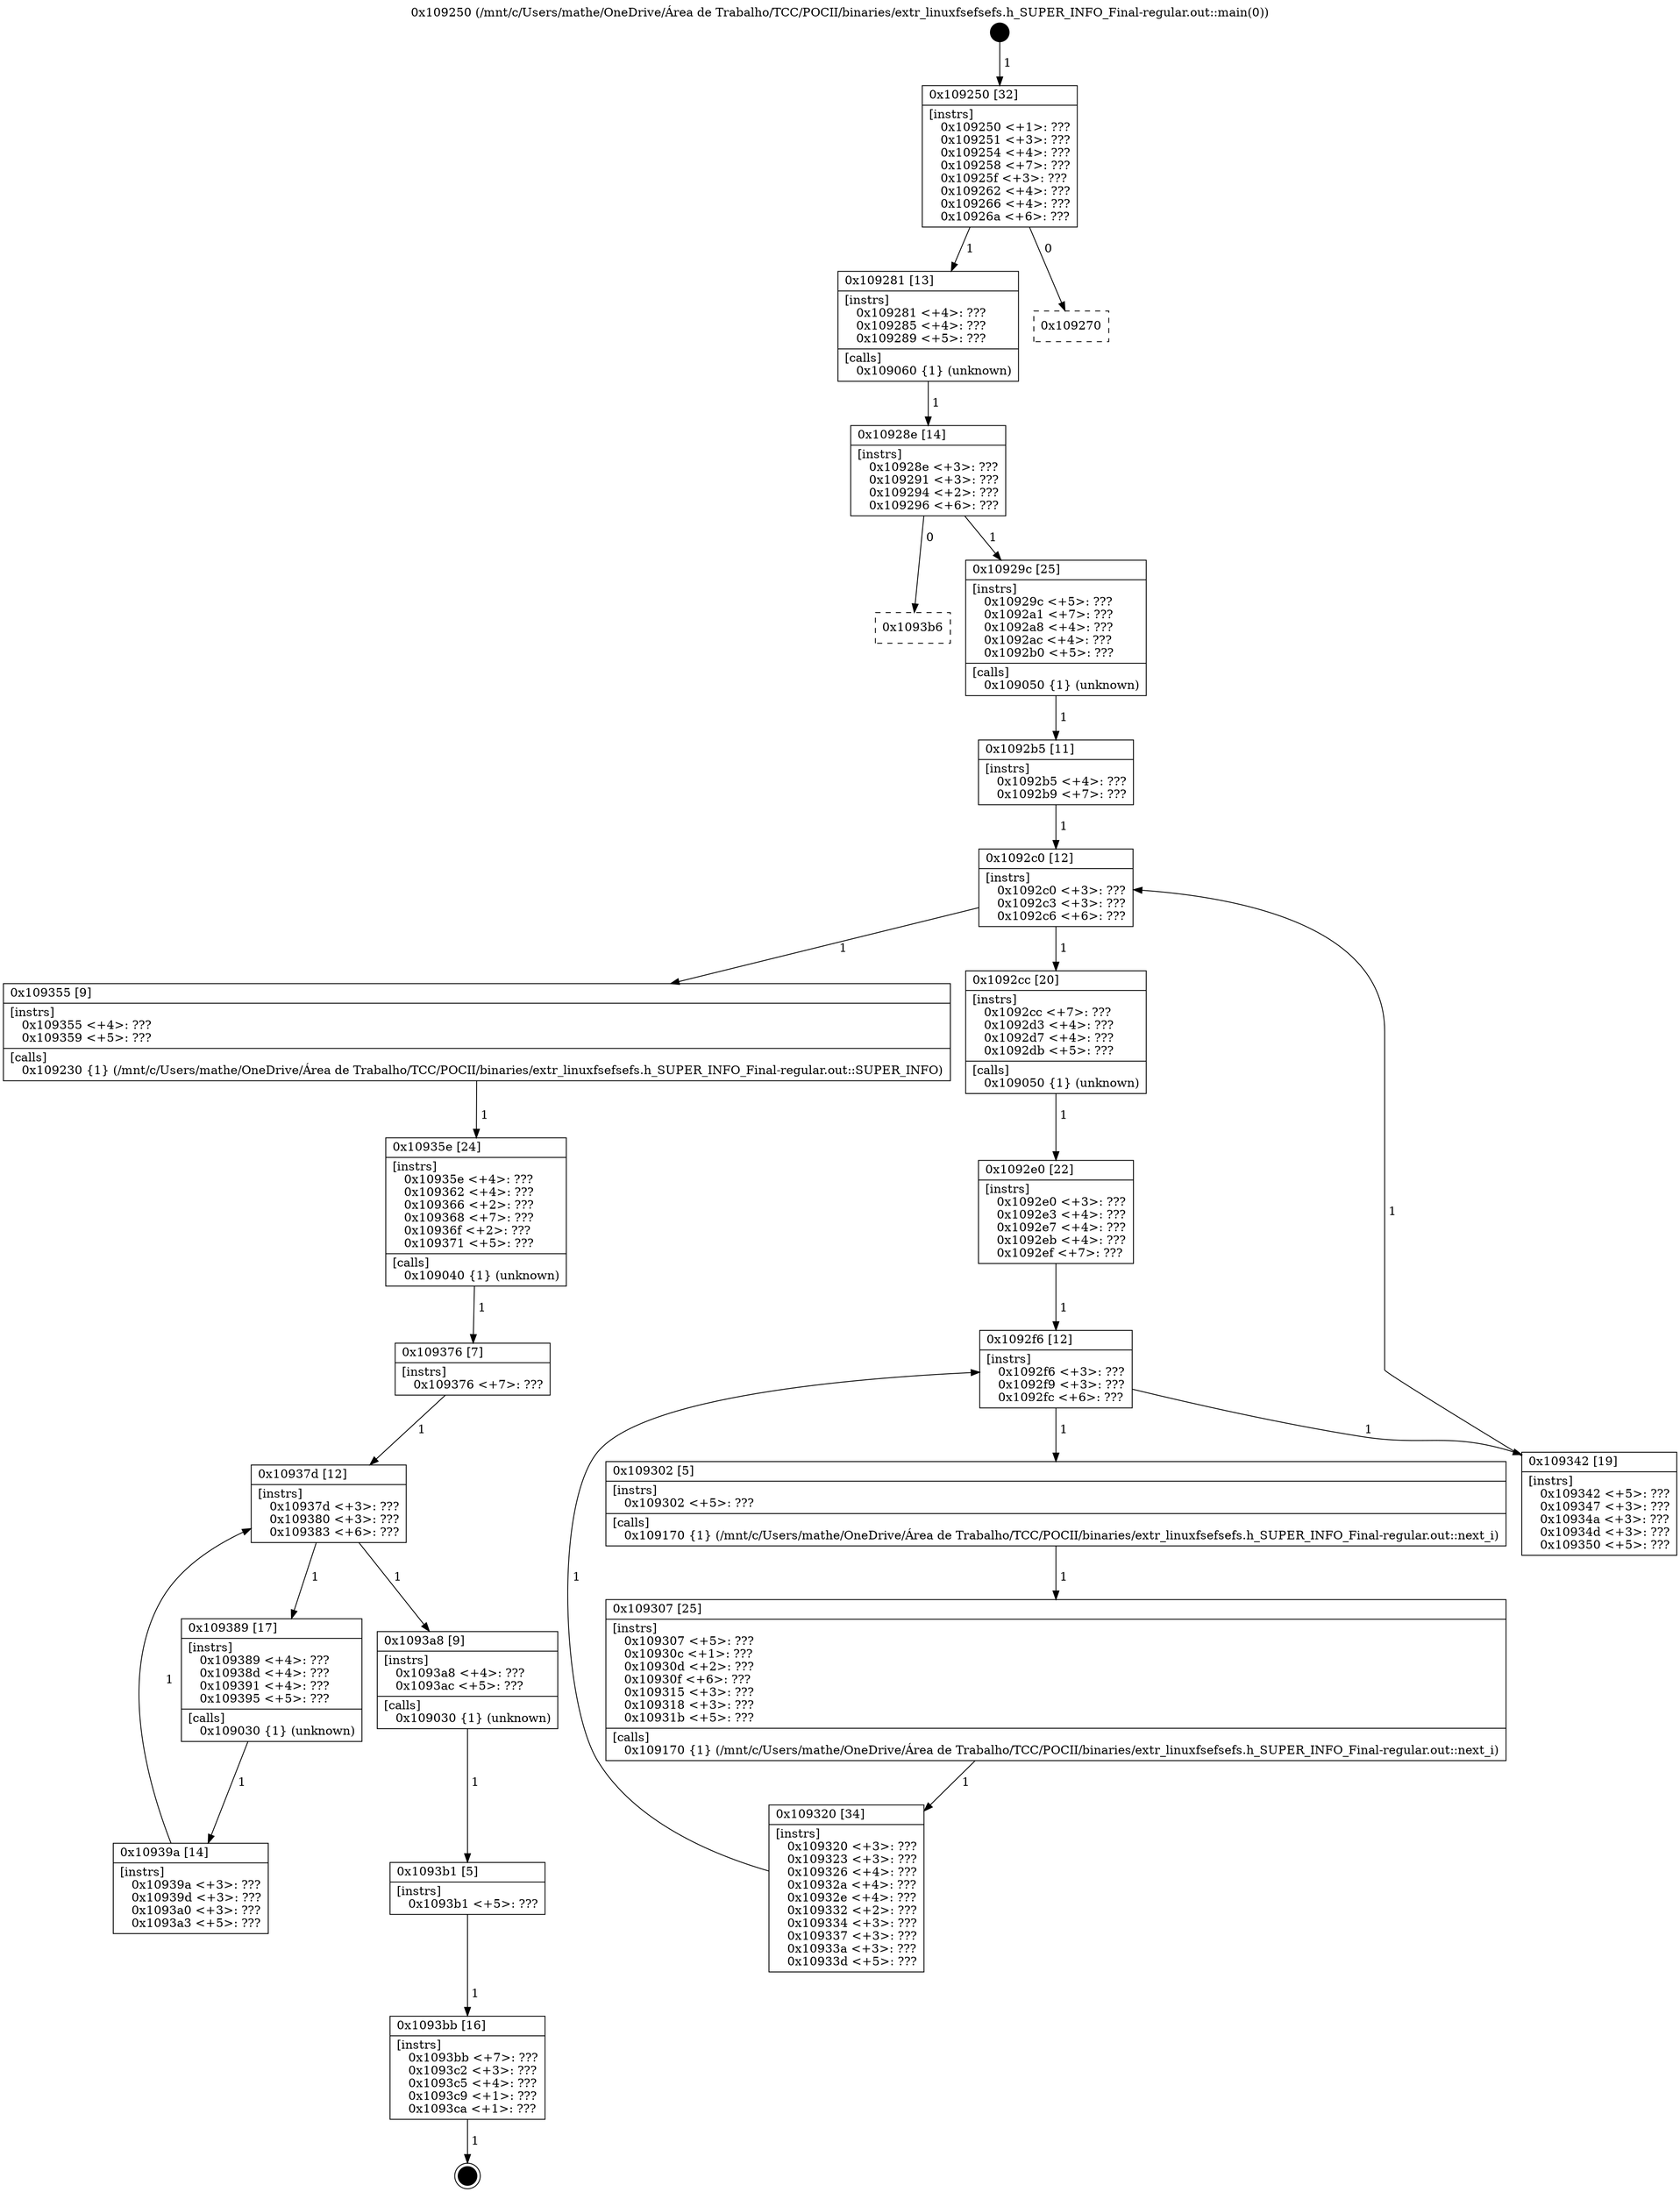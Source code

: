 digraph "0x109250" {
  label = "0x109250 (/mnt/c/Users/mathe/OneDrive/Área de Trabalho/TCC/POCII/binaries/extr_linuxfsefsefs.h_SUPER_INFO_Final-regular.out::main(0))"
  labelloc = "t"
  node[shape=record]

  Entry [label="",width=0.3,height=0.3,shape=circle,fillcolor=black,style=filled]
  "0x109250" [label="{
     0x109250 [32]\l
     | [instrs]\l
     &nbsp;&nbsp;0x109250 \<+1\>: ???\l
     &nbsp;&nbsp;0x109251 \<+3\>: ???\l
     &nbsp;&nbsp;0x109254 \<+4\>: ???\l
     &nbsp;&nbsp;0x109258 \<+7\>: ???\l
     &nbsp;&nbsp;0x10925f \<+3\>: ???\l
     &nbsp;&nbsp;0x109262 \<+4\>: ???\l
     &nbsp;&nbsp;0x109266 \<+4\>: ???\l
     &nbsp;&nbsp;0x10926a \<+6\>: ???\l
  }"]
  "0x109281" [label="{
     0x109281 [13]\l
     | [instrs]\l
     &nbsp;&nbsp;0x109281 \<+4\>: ???\l
     &nbsp;&nbsp;0x109285 \<+4\>: ???\l
     &nbsp;&nbsp;0x109289 \<+5\>: ???\l
     | [calls]\l
     &nbsp;&nbsp;0x109060 \{1\} (unknown)\l
  }"]
  "0x109270" [label="{
     0x109270\l
  }", style=dashed]
  "0x10928e" [label="{
     0x10928e [14]\l
     | [instrs]\l
     &nbsp;&nbsp;0x10928e \<+3\>: ???\l
     &nbsp;&nbsp;0x109291 \<+3\>: ???\l
     &nbsp;&nbsp;0x109294 \<+2\>: ???\l
     &nbsp;&nbsp;0x109296 \<+6\>: ???\l
  }"]
  "0x1093b6" [label="{
     0x1093b6\l
  }", style=dashed]
  "0x10929c" [label="{
     0x10929c [25]\l
     | [instrs]\l
     &nbsp;&nbsp;0x10929c \<+5\>: ???\l
     &nbsp;&nbsp;0x1092a1 \<+7\>: ???\l
     &nbsp;&nbsp;0x1092a8 \<+4\>: ???\l
     &nbsp;&nbsp;0x1092ac \<+4\>: ???\l
     &nbsp;&nbsp;0x1092b0 \<+5\>: ???\l
     | [calls]\l
     &nbsp;&nbsp;0x109050 \{1\} (unknown)\l
  }"]
  Exit [label="",width=0.3,height=0.3,shape=circle,fillcolor=black,style=filled,peripheries=2]
  "0x1092c0" [label="{
     0x1092c0 [12]\l
     | [instrs]\l
     &nbsp;&nbsp;0x1092c0 \<+3\>: ???\l
     &nbsp;&nbsp;0x1092c3 \<+3\>: ???\l
     &nbsp;&nbsp;0x1092c6 \<+6\>: ???\l
  }"]
  "0x109355" [label="{
     0x109355 [9]\l
     | [instrs]\l
     &nbsp;&nbsp;0x109355 \<+4\>: ???\l
     &nbsp;&nbsp;0x109359 \<+5\>: ???\l
     | [calls]\l
     &nbsp;&nbsp;0x109230 \{1\} (/mnt/c/Users/mathe/OneDrive/Área de Trabalho/TCC/POCII/binaries/extr_linuxfsefsefs.h_SUPER_INFO_Final-regular.out::SUPER_INFO)\l
  }"]
  "0x1092cc" [label="{
     0x1092cc [20]\l
     | [instrs]\l
     &nbsp;&nbsp;0x1092cc \<+7\>: ???\l
     &nbsp;&nbsp;0x1092d3 \<+4\>: ???\l
     &nbsp;&nbsp;0x1092d7 \<+4\>: ???\l
     &nbsp;&nbsp;0x1092db \<+5\>: ???\l
     | [calls]\l
     &nbsp;&nbsp;0x109050 \{1\} (unknown)\l
  }"]
  "0x1092f6" [label="{
     0x1092f6 [12]\l
     | [instrs]\l
     &nbsp;&nbsp;0x1092f6 \<+3\>: ???\l
     &nbsp;&nbsp;0x1092f9 \<+3\>: ???\l
     &nbsp;&nbsp;0x1092fc \<+6\>: ???\l
  }"]
  "0x109342" [label="{
     0x109342 [19]\l
     | [instrs]\l
     &nbsp;&nbsp;0x109342 \<+5\>: ???\l
     &nbsp;&nbsp;0x109347 \<+3\>: ???\l
     &nbsp;&nbsp;0x10934a \<+3\>: ???\l
     &nbsp;&nbsp;0x10934d \<+3\>: ???\l
     &nbsp;&nbsp;0x109350 \<+5\>: ???\l
  }"]
  "0x109302" [label="{
     0x109302 [5]\l
     | [instrs]\l
     &nbsp;&nbsp;0x109302 \<+5\>: ???\l
     | [calls]\l
     &nbsp;&nbsp;0x109170 \{1\} (/mnt/c/Users/mathe/OneDrive/Área de Trabalho/TCC/POCII/binaries/extr_linuxfsefsefs.h_SUPER_INFO_Final-regular.out::next_i)\l
  }"]
  "0x109307" [label="{
     0x109307 [25]\l
     | [instrs]\l
     &nbsp;&nbsp;0x109307 \<+5\>: ???\l
     &nbsp;&nbsp;0x10930c \<+1\>: ???\l
     &nbsp;&nbsp;0x10930d \<+2\>: ???\l
     &nbsp;&nbsp;0x10930f \<+6\>: ???\l
     &nbsp;&nbsp;0x109315 \<+3\>: ???\l
     &nbsp;&nbsp;0x109318 \<+3\>: ???\l
     &nbsp;&nbsp;0x10931b \<+5\>: ???\l
     | [calls]\l
     &nbsp;&nbsp;0x109170 \{1\} (/mnt/c/Users/mathe/OneDrive/Área de Trabalho/TCC/POCII/binaries/extr_linuxfsefsefs.h_SUPER_INFO_Final-regular.out::next_i)\l
  }"]
  "0x109320" [label="{
     0x109320 [34]\l
     | [instrs]\l
     &nbsp;&nbsp;0x109320 \<+3\>: ???\l
     &nbsp;&nbsp;0x109323 \<+3\>: ???\l
     &nbsp;&nbsp;0x109326 \<+4\>: ???\l
     &nbsp;&nbsp;0x10932a \<+4\>: ???\l
     &nbsp;&nbsp;0x10932e \<+4\>: ???\l
     &nbsp;&nbsp;0x109332 \<+2\>: ???\l
     &nbsp;&nbsp;0x109334 \<+3\>: ???\l
     &nbsp;&nbsp;0x109337 \<+3\>: ???\l
     &nbsp;&nbsp;0x10933a \<+3\>: ???\l
     &nbsp;&nbsp;0x10933d \<+5\>: ???\l
  }"]
  "0x1092e0" [label="{
     0x1092e0 [22]\l
     | [instrs]\l
     &nbsp;&nbsp;0x1092e0 \<+3\>: ???\l
     &nbsp;&nbsp;0x1092e3 \<+4\>: ???\l
     &nbsp;&nbsp;0x1092e7 \<+4\>: ???\l
     &nbsp;&nbsp;0x1092eb \<+4\>: ???\l
     &nbsp;&nbsp;0x1092ef \<+7\>: ???\l
  }"]
  "0x1093bb" [label="{
     0x1093bb [16]\l
     | [instrs]\l
     &nbsp;&nbsp;0x1093bb \<+7\>: ???\l
     &nbsp;&nbsp;0x1093c2 \<+3\>: ???\l
     &nbsp;&nbsp;0x1093c5 \<+4\>: ???\l
     &nbsp;&nbsp;0x1093c9 \<+1\>: ???\l
     &nbsp;&nbsp;0x1093ca \<+1\>: ???\l
  }"]
  "0x1092b5" [label="{
     0x1092b5 [11]\l
     | [instrs]\l
     &nbsp;&nbsp;0x1092b5 \<+4\>: ???\l
     &nbsp;&nbsp;0x1092b9 \<+7\>: ???\l
  }"]
  "0x10935e" [label="{
     0x10935e [24]\l
     | [instrs]\l
     &nbsp;&nbsp;0x10935e \<+4\>: ???\l
     &nbsp;&nbsp;0x109362 \<+4\>: ???\l
     &nbsp;&nbsp;0x109366 \<+2\>: ???\l
     &nbsp;&nbsp;0x109368 \<+7\>: ???\l
     &nbsp;&nbsp;0x10936f \<+2\>: ???\l
     &nbsp;&nbsp;0x109371 \<+5\>: ???\l
     | [calls]\l
     &nbsp;&nbsp;0x109040 \{1\} (unknown)\l
  }"]
  "0x10937d" [label="{
     0x10937d [12]\l
     | [instrs]\l
     &nbsp;&nbsp;0x10937d \<+3\>: ???\l
     &nbsp;&nbsp;0x109380 \<+3\>: ???\l
     &nbsp;&nbsp;0x109383 \<+6\>: ???\l
  }"]
  "0x1093a8" [label="{
     0x1093a8 [9]\l
     | [instrs]\l
     &nbsp;&nbsp;0x1093a8 \<+4\>: ???\l
     &nbsp;&nbsp;0x1093ac \<+5\>: ???\l
     | [calls]\l
     &nbsp;&nbsp;0x109030 \{1\} (unknown)\l
  }"]
  "0x109389" [label="{
     0x109389 [17]\l
     | [instrs]\l
     &nbsp;&nbsp;0x109389 \<+4\>: ???\l
     &nbsp;&nbsp;0x10938d \<+4\>: ???\l
     &nbsp;&nbsp;0x109391 \<+4\>: ???\l
     &nbsp;&nbsp;0x109395 \<+5\>: ???\l
     | [calls]\l
     &nbsp;&nbsp;0x109030 \{1\} (unknown)\l
  }"]
  "0x10939a" [label="{
     0x10939a [14]\l
     | [instrs]\l
     &nbsp;&nbsp;0x10939a \<+3\>: ???\l
     &nbsp;&nbsp;0x10939d \<+3\>: ???\l
     &nbsp;&nbsp;0x1093a0 \<+3\>: ???\l
     &nbsp;&nbsp;0x1093a3 \<+5\>: ???\l
  }"]
  "0x109376" [label="{
     0x109376 [7]\l
     | [instrs]\l
     &nbsp;&nbsp;0x109376 \<+7\>: ???\l
  }"]
  "0x1093b1" [label="{
     0x1093b1 [5]\l
     | [instrs]\l
     &nbsp;&nbsp;0x1093b1 \<+5\>: ???\l
  }"]
  Entry -> "0x109250" [label=" 1"]
  "0x109250" -> "0x109281" [label=" 1"]
  "0x109250" -> "0x109270" [label=" 0"]
  "0x109281" -> "0x10928e" [label=" 1"]
  "0x10928e" -> "0x1093b6" [label=" 0"]
  "0x10928e" -> "0x10929c" [label=" 1"]
  "0x1093bb" -> Exit [label=" 1"]
  "0x10929c" -> "0x1092b5" [label=" 1"]
  "0x1092c0" -> "0x109355" [label=" 1"]
  "0x1092c0" -> "0x1092cc" [label=" 1"]
  "0x1092cc" -> "0x1092e0" [label=" 1"]
  "0x1092f6" -> "0x109342" [label=" 1"]
  "0x1092f6" -> "0x109302" [label=" 1"]
  "0x109302" -> "0x109307" [label=" 1"]
  "0x109307" -> "0x109320" [label=" 1"]
  "0x1092e0" -> "0x1092f6" [label=" 1"]
  "0x109320" -> "0x1092f6" [label=" 1"]
  "0x1093b1" -> "0x1093bb" [label=" 1"]
  "0x1092b5" -> "0x1092c0" [label=" 1"]
  "0x109342" -> "0x1092c0" [label=" 1"]
  "0x109355" -> "0x10935e" [label=" 1"]
  "0x10935e" -> "0x109376" [label=" 1"]
  "0x10937d" -> "0x1093a8" [label=" 1"]
  "0x10937d" -> "0x109389" [label=" 1"]
  "0x109389" -> "0x10939a" [label=" 1"]
  "0x109376" -> "0x10937d" [label=" 1"]
  "0x10939a" -> "0x10937d" [label=" 1"]
  "0x1093a8" -> "0x1093b1" [label=" 1"]
}
